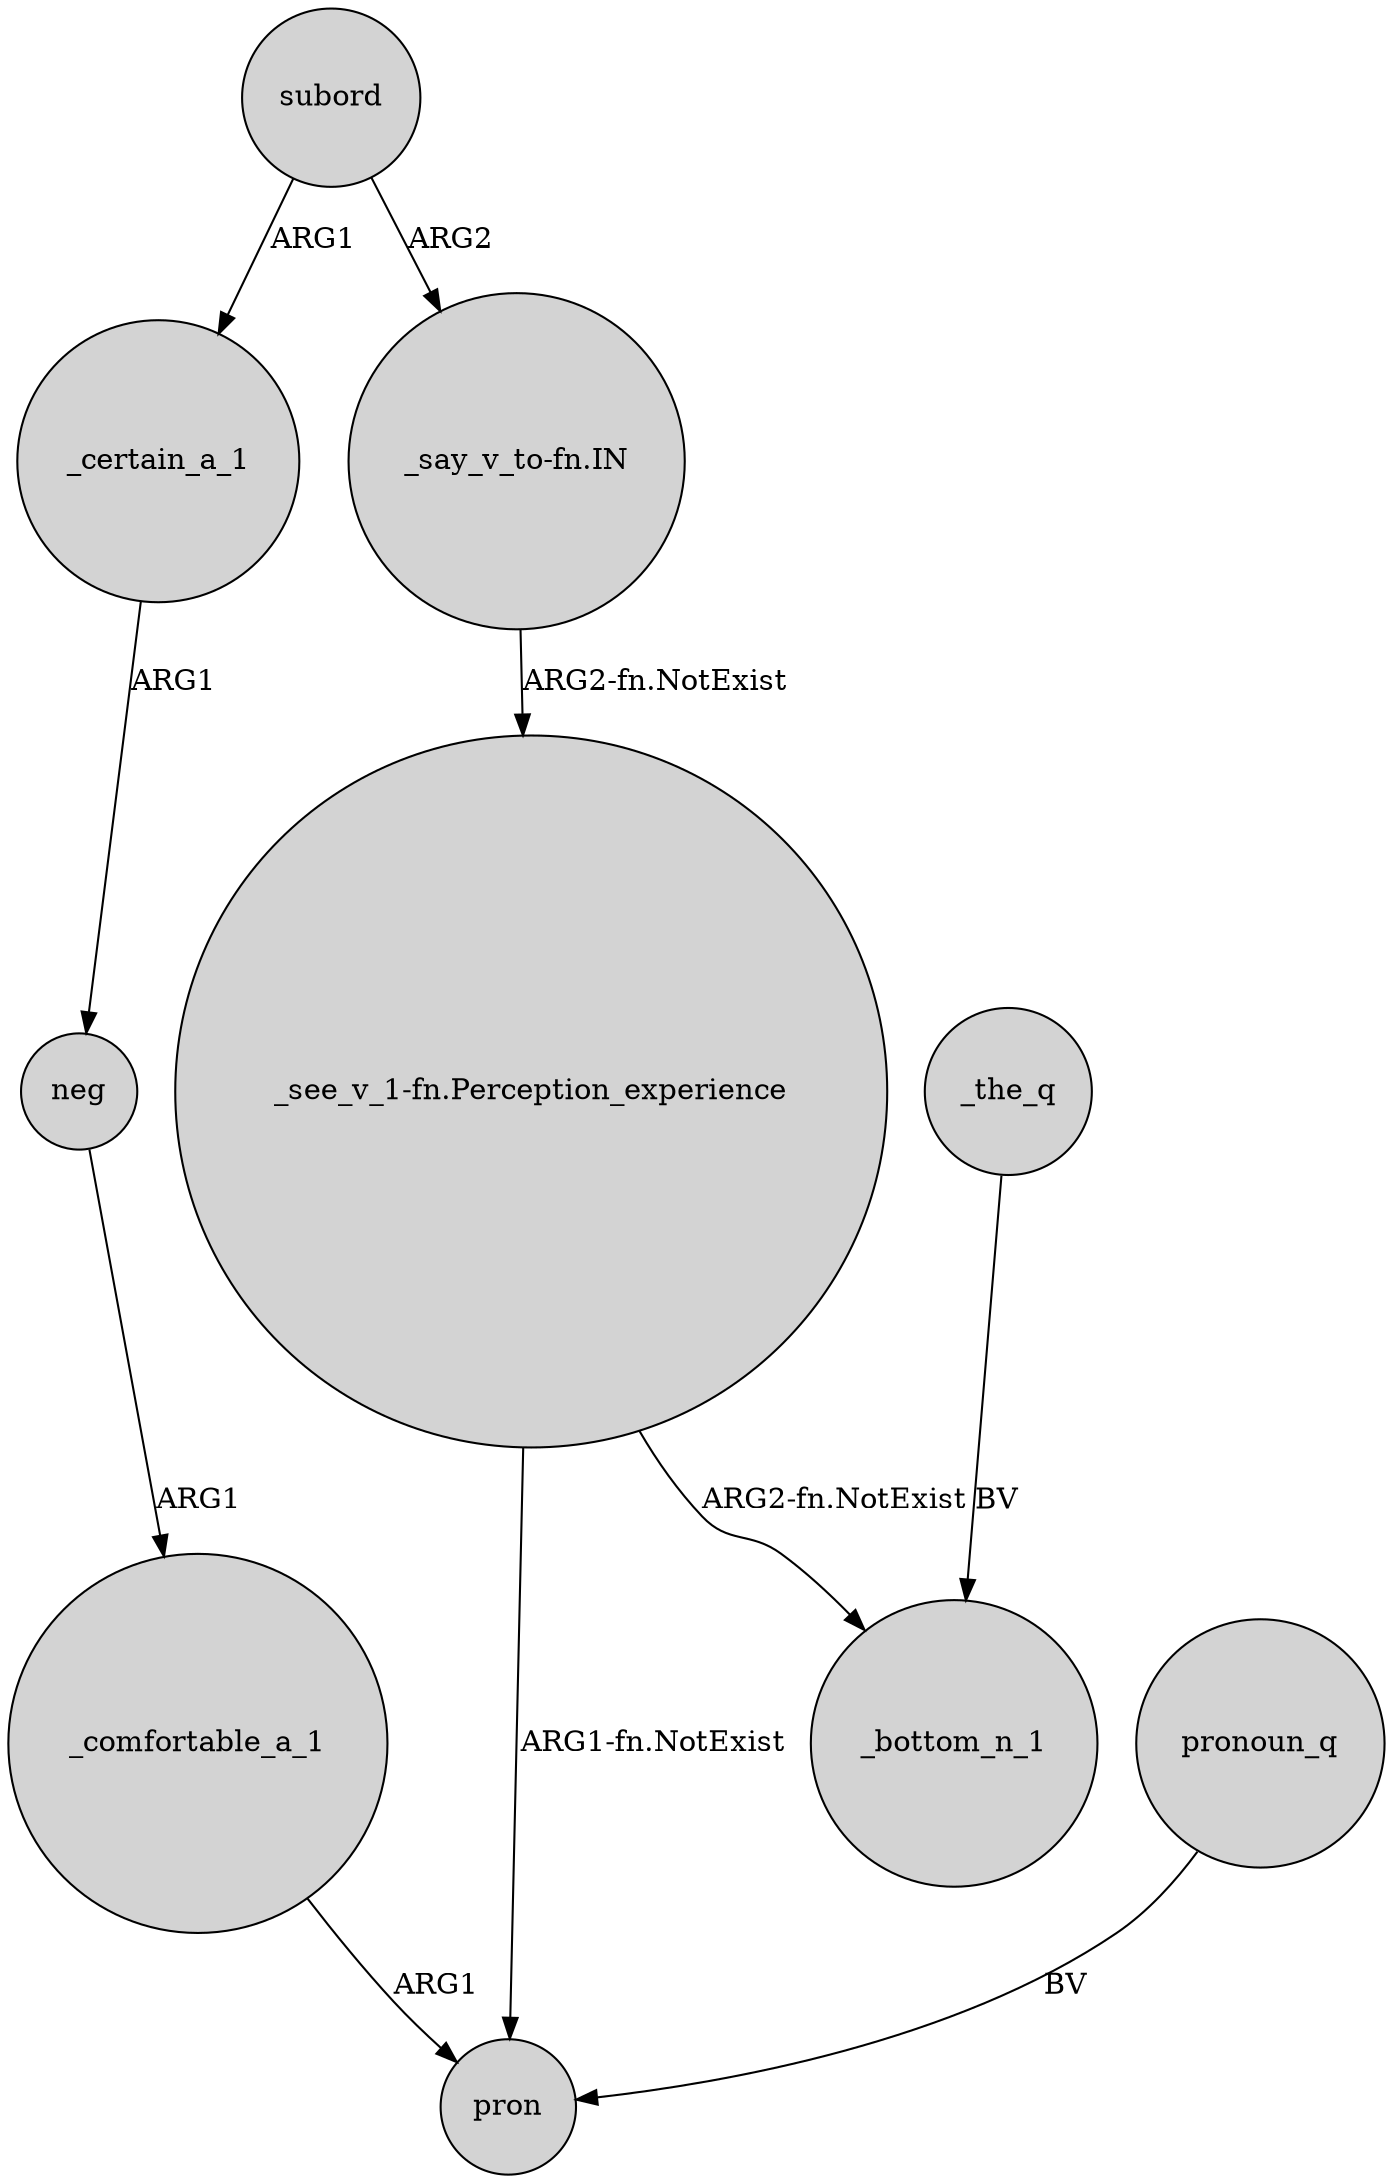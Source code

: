 digraph {
	node [shape=circle style=filled]
	subord -> _certain_a_1 [label=ARG1]
	subord -> "_say_v_to-fn.IN" [label=ARG2]
	neg -> _comfortable_a_1 [label=ARG1]
	"_see_v_1-fn.Perception_experience" -> pron [label="ARG1-fn.NotExist"]
	"_say_v_to-fn.IN" -> "_see_v_1-fn.Perception_experience" [label="ARG2-fn.NotExist"]
	"_see_v_1-fn.Perception_experience" -> _bottom_n_1 [label="ARG2-fn.NotExist"]
	_comfortable_a_1 -> pron [label=ARG1]
	_the_q -> _bottom_n_1 [label=BV]
	_certain_a_1 -> neg [label=ARG1]
	pronoun_q -> pron [label=BV]
}
